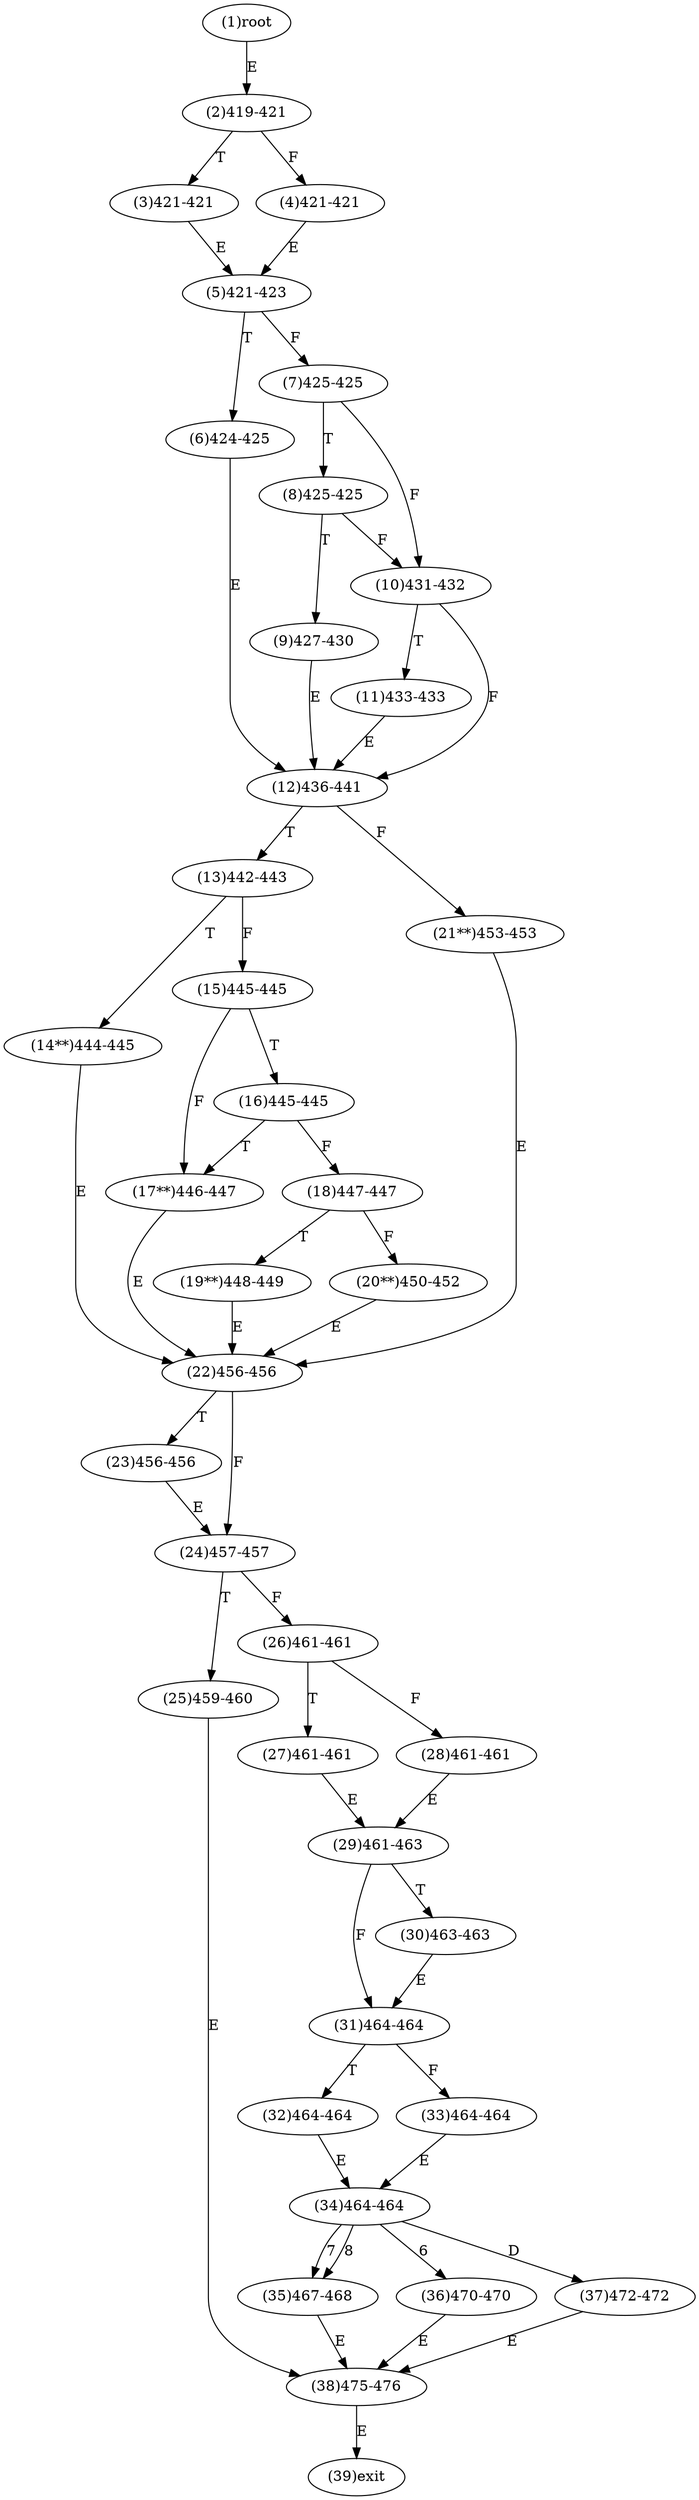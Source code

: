 digraph "" { 
1[ label="(1)root"];
2[ label="(2)419-421"];
3[ label="(3)421-421"];
4[ label="(4)421-421"];
5[ label="(5)421-423"];
6[ label="(6)424-425"];
7[ label="(7)425-425"];
8[ label="(8)425-425"];
9[ label="(9)427-430"];
10[ label="(10)431-432"];
11[ label="(11)433-433"];
12[ label="(12)436-441"];
13[ label="(13)442-443"];
14[ label="(14**)444-445"];
15[ label="(15)445-445"];
17[ label="(17**)446-447"];
16[ label="(16)445-445"];
19[ label="(19**)448-449"];
18[ label="(18)447-447"];
21[ label="(21**)453-453"];
20[ label="(20**)450-452"];
23[ label="(23)456-456"];
22[ label="(22)456-456"];
25[ label="(25)459-460"];
24[ label="(24)457-457"];
27[ label="(27)461-461"];
26[ label="(26)461-461"];
29[ label="(29)461-463"];
28[ label="(28)461-461"];
31[ label="(31)464-464"];
30[ label="(30)463-463"];
34[ label="(34)464-464"];
35[ label="(35)467-468"];
32[ label="(32)464-464"];
33[ label="(33)464-464"];
38[ label="(38)475-476"];
39[ label="(39)exit"];
36[ label="(36)470-470"];
37[ label="(37)472-472"];
1->2[ label="E"];
2->4[ label="F"];
2->3[ label="T"];
3->5[ label="E"];
4->5[ label="E"];
5->7[ label="F"];
5->6[ label="T"];
6->12[ label="E"];
7->10[ label="F"];
7->8[ label="T"];
8->10[ label="F"];
8->9[ label="T"];
9->12[ label="E"];
10->12[ label="F"];
10->11[ label="T"];
11->12[ label="E"];
12->21[ label="F"];
12->13[ label="T"];
13->15[ label="F"];
13->14[ label="T"];
14->22[ label="E"];
15->17[ label="F"];
15->16[ label="T"];
16->18[ label="F"];
16->17[ label="T"];
17->22[ label="E"];
18->20[ label="F"];
18->19[ label="T"];
19->22[ label="E"];
20->22[ label="E"];
21->22[ label="E"];
22->24[ label="F"];
22->23[ label="T"];
23->24[ label="E"];
24->26[ label="F"];
24->25[ label="T"];
25->38[ label="E"];
26->28[ label="F"];
26->27[ label="T"];
27->29[ label="E"];
28->29[ label="E"];
29->31[ label="F"];
29->30[ label="T"];
30->31[ label="E"];
31->33[ label="F"];
31->32[ label="T"];
32->34[ label="E"];
33->34[ label="E"];
34->36[ label="6"];
34->35[ label="7"];
34->35[ label="8"];
34->37[ label="D"];
35->38[ label="E"];
36->38[ label="E"];
37->38[ label="E"];
38->39[ label="E"];
}